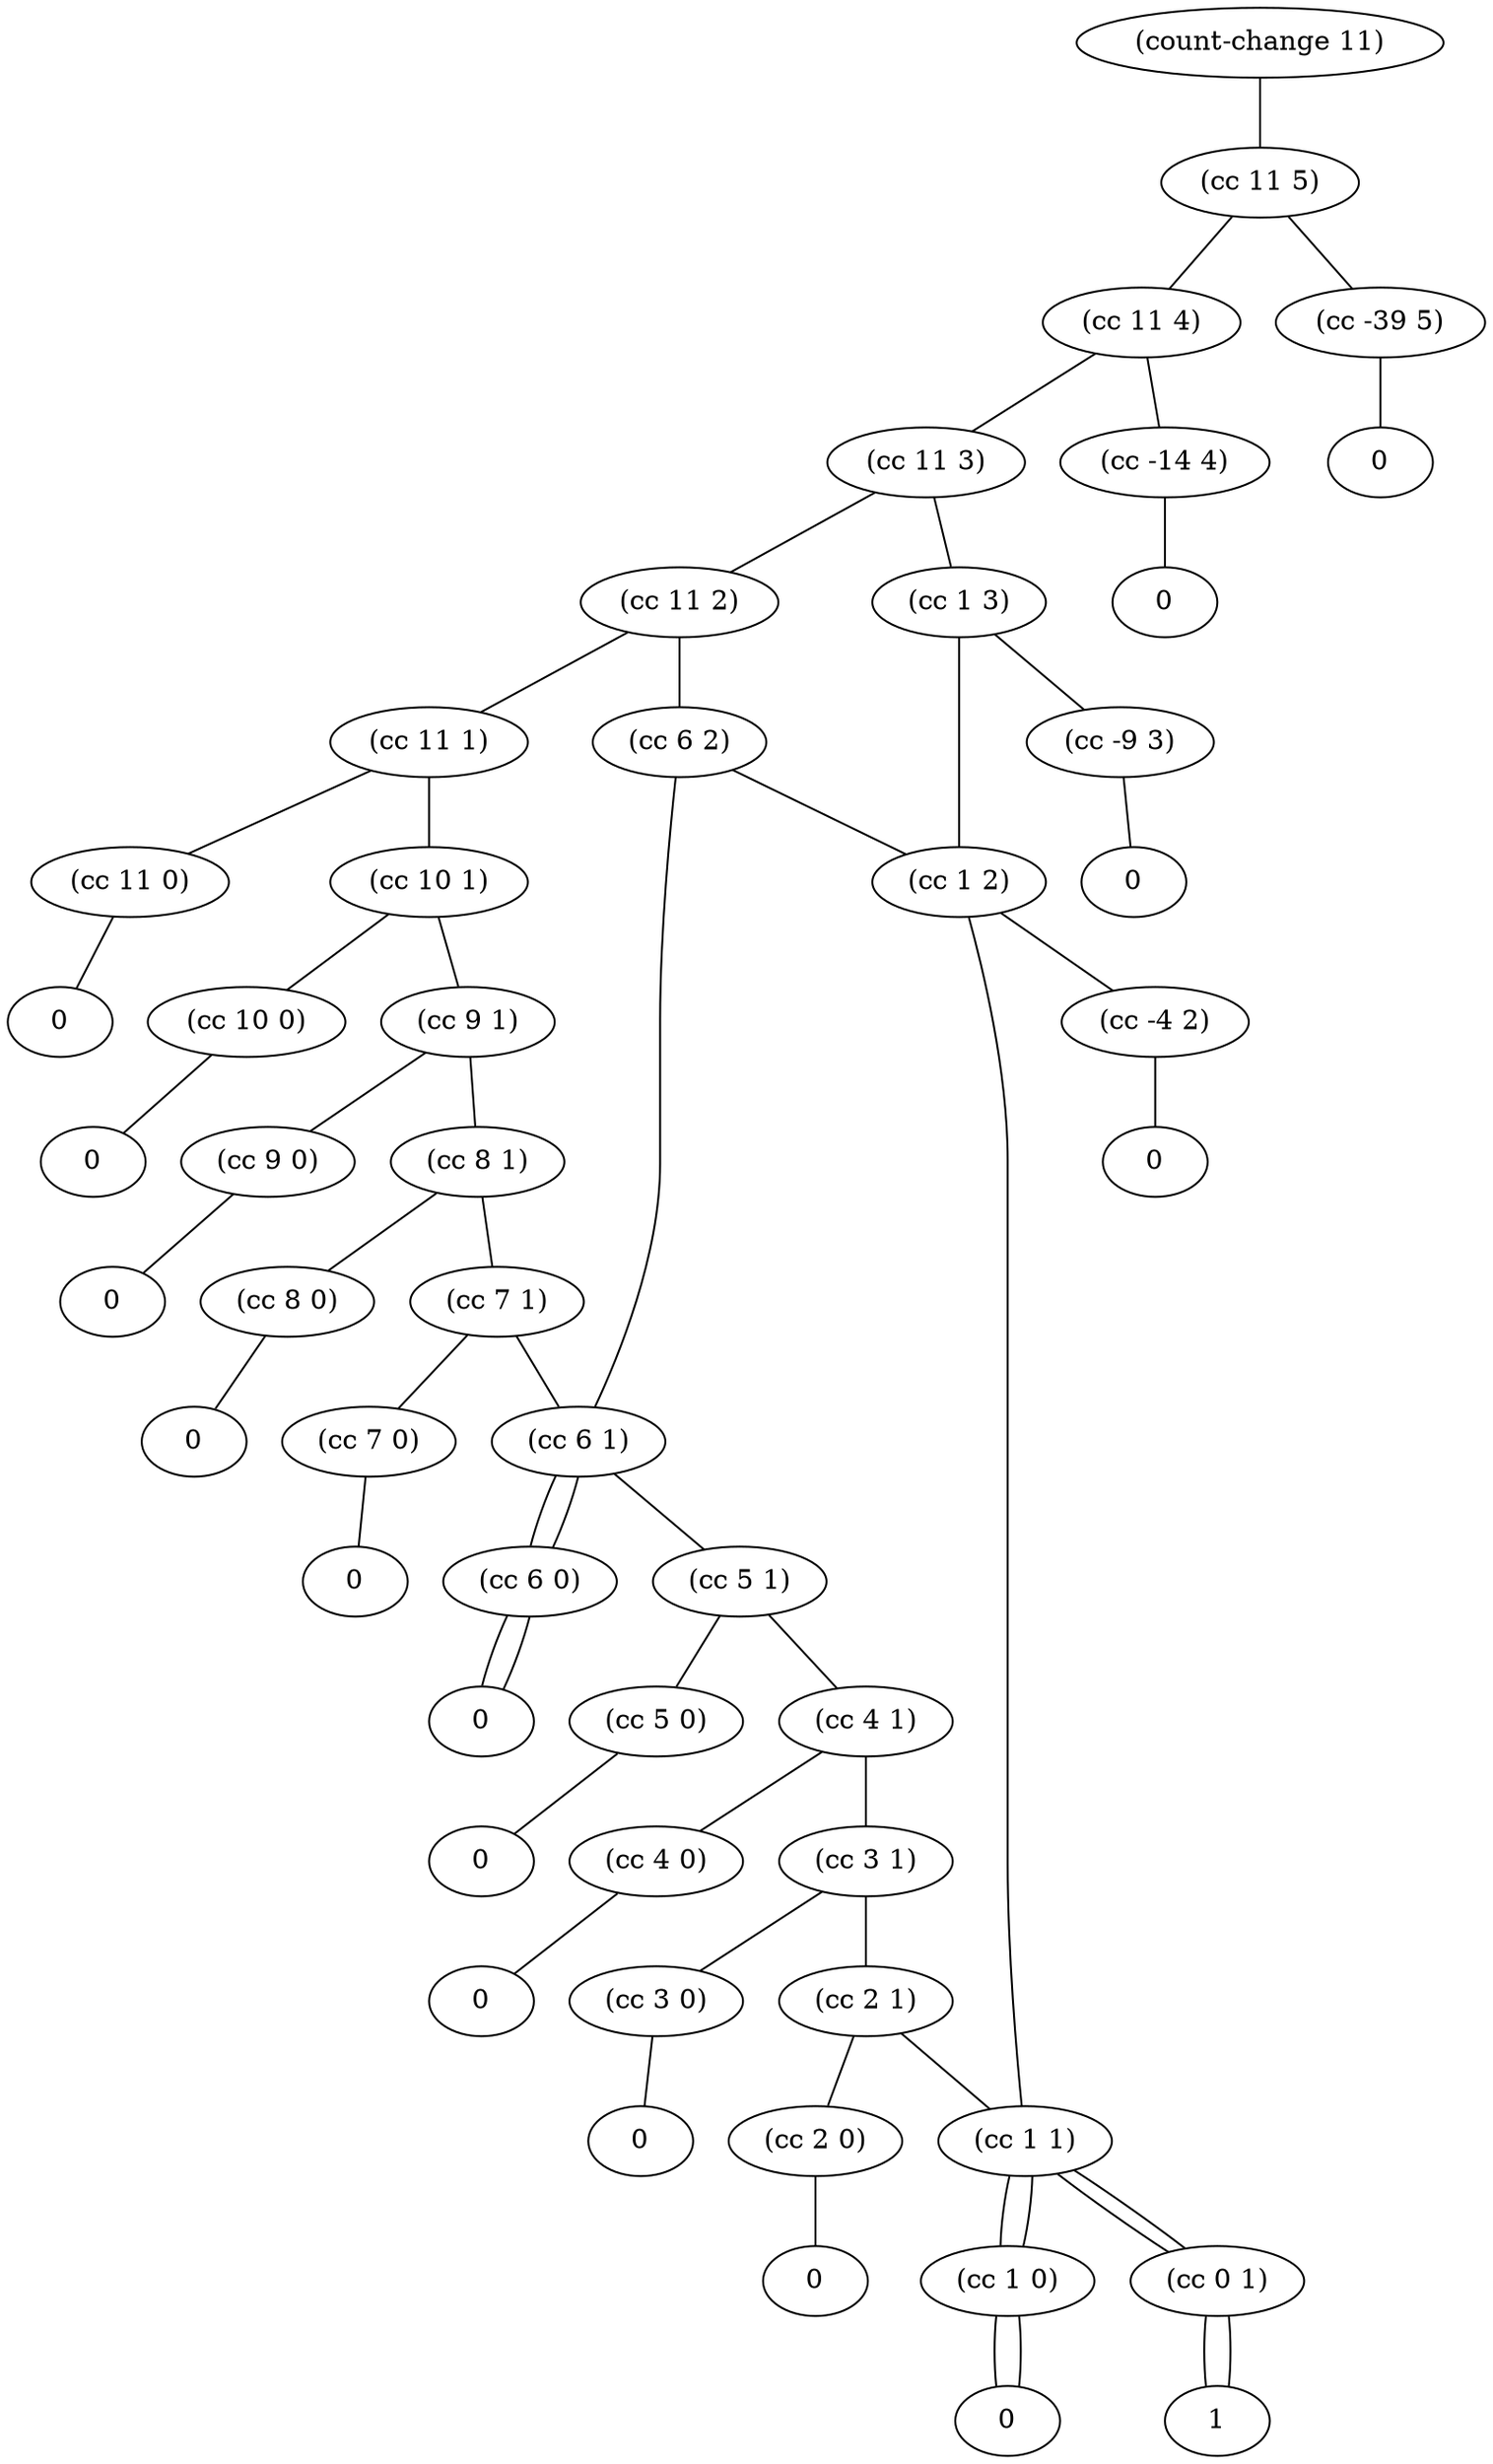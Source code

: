 graph{
count_change_15[label="(count-change 11)"];
cc_11_5[label="(cc 11 5)"];
  cc_11_4[label="(cc 11 4)"];
    cc_11_3[label="(cc 11 3)"];
      cc_11_2[label="(cc 11 2)"];
        cc_11_1[label="(cc 11 1)"];
          cc_11_0[label="(cc 11 0)"];
            cc_11_0a[label="0"];
          cc_10_1[label="(cc 10 1)"];
            cc_10_0[label="(cc 10 0)"];
              cc_10_0a[label="0"];
            cc_9_1[label="(cc 9 1)"];
              cc_9_0[label="(cc 9 0)"];
                cc_9_0a[label="0"];
              cc_8_1[label="(cc 8 1)"];
                cc_8_0[label="(cc 8 0)"];
                  cc_8_0a[label="0"];
                cc_7_1[label="(cc 7 1)"];
                  cc_7_0[label="(cc 7 0)"];
                    cc_7_0a[label="0"];
                  cc_6_1[label="(cc 6 1)"];
                   cc_6_0[label="(cc 6 0)"];
                     cc_6_0a[label="0"];
                   cc_5_1[label="(cc 5 1)"];
                     cc_5_0[label="(cc 5 0)"];
                       cc_5_0a[label="0"];
                     cc_4_1[label="(cc 4 1)"];
                       cc_4_0[label="(cc 4 0)"];
                         cc_4_0a[label="0"];
                       cc_3_1[label="(cc 3 1)"];
                         cc_3_0[label="(cc 3 0)"];
                           cc_3_0a[label="0"];
                         cc_2_1[label="(cc 2 1)"]
                           cc_2_0[label="(cc 2 0)"];
                             cc_2_0a[label="0"];
                           cc_1_1[label="(cc 1 0)"];
                             cc_1_0[label="(cc 1 0)"];
                               cc_1_0a[label="0"];
                             cc_0_1[label="(cc 0 1)"];
                               cc_0_1a[label="1"];
        cc_6_2[label="(cc 6 2)"];
          cc_6_1[label="(cc 6 1)"];
            cc_6_0[label="(cc 6 0)"];
              cc_6_0a[label="0"];
          cc_1_2[label="(cc 5 2)"];
            cc_1_1[label="(cc 1 1)"];
              cc_1_0[label="(cc 1 0)"];
                cc_1_0a[label="0"];
              cc_0_1[label="(cc 0 1)"];
                cc_0_1a[label="1"];
            cc_m4_2[label="(cc -4 2)"];
              cc_m4_2a[label="0"];
      cc_1_3[label="(cc 1 3)"];
        cc_1_2[label="(cc 1 2)"];
        cc_m9_3[label="(cc -9 3)"];
          cc_m9_3a[label="0"];
    cc_m14_5[label="(cc -14 4)"];
      cc_m14_5a[label="0"];
  cc_m39_5[label="(cc -39 5)"];
    cc_m39_5a[label="0"];

count_change_15--cc_11_5[label=""];
  cc_11_5--cc_11_4[label=""];
    cc_11_4--cc_11_3[label=""];
      cc_11_3--cc_11_2[label=""];
        cc_11_2--cc_11_1[label=""];
          cc_11_1--cc_11_0--cc_11_0a[label=""];
            cc_11_1--cc_10_1[label=""];
              cc_10_1--cc_10_0--cc_10_0a[label=""];
              cc_10_1--cc_9_1[label=""];
                cc_9_1--cc_9_0--cc_9_0a[label=""];
                cc_9_1--cc_8_1[label=""];
                  cc_8_1--cc_8_0--cc_8_0a[label=""];
                  cc_8_1--cc_7_1[label=""]; 
                    cc_7_1--cc_7_0--cc_7_0a[label=""];
                    cc_7_1--cc_6_1[label=""];
                      cc_6_1--cc_6_0--cc_6_0a[label=""];
                      cc_6_1--cc_5_1[label=""];
                        cc_5_1--cc_5_0--cc_5_0a[label=""];
                        cc_5_1--cc_4_1[label=""];
                          cc_4_1--cc_4_0--cc_4_0a[label=""];
                          cc_4_1--cc_3_1[label=""];
                            cc_3_1--cc_3_0--cc_3_0a[label=""];
                            cc_3_1--cc_2_1[label=""];
                              cc_2_1--cc_2_0--cc_2_0a[label=""];
                              cc_2_1--cc_1_1[label=""];
                                cc_1_1--cc_1_0--cc_1_0a[label=""];
                                cc_1_1--cc_0_1--cc_0_1a[label=""];
        cc_11_2--cc_6_2[label=""];
          cc_6_2--cc_6_1--cc_6_0--cc_6_0a[label=""];
          cc_6_2--cc_1_2--cc_1_1--cc_1_0--cc_1_0a[label=""];
              cc_1_1--cc_0_1--cc_0_1a[label=""];            
            cc_1_2--cc_m4_2--cc_m4_2a[label=""];
      cc_11_3--cc_1_3[label=""];
        cc_1_3--cc_1_2[label=""];
        cc_1_3--cc_m9_3--cc_m9_3a[label=""];
    cc_11_4--cc_m14_5--cc_m14_5a[label=""];
  cc_11_5--cc_m39_5--cc_m39_5a[label=""];
}
